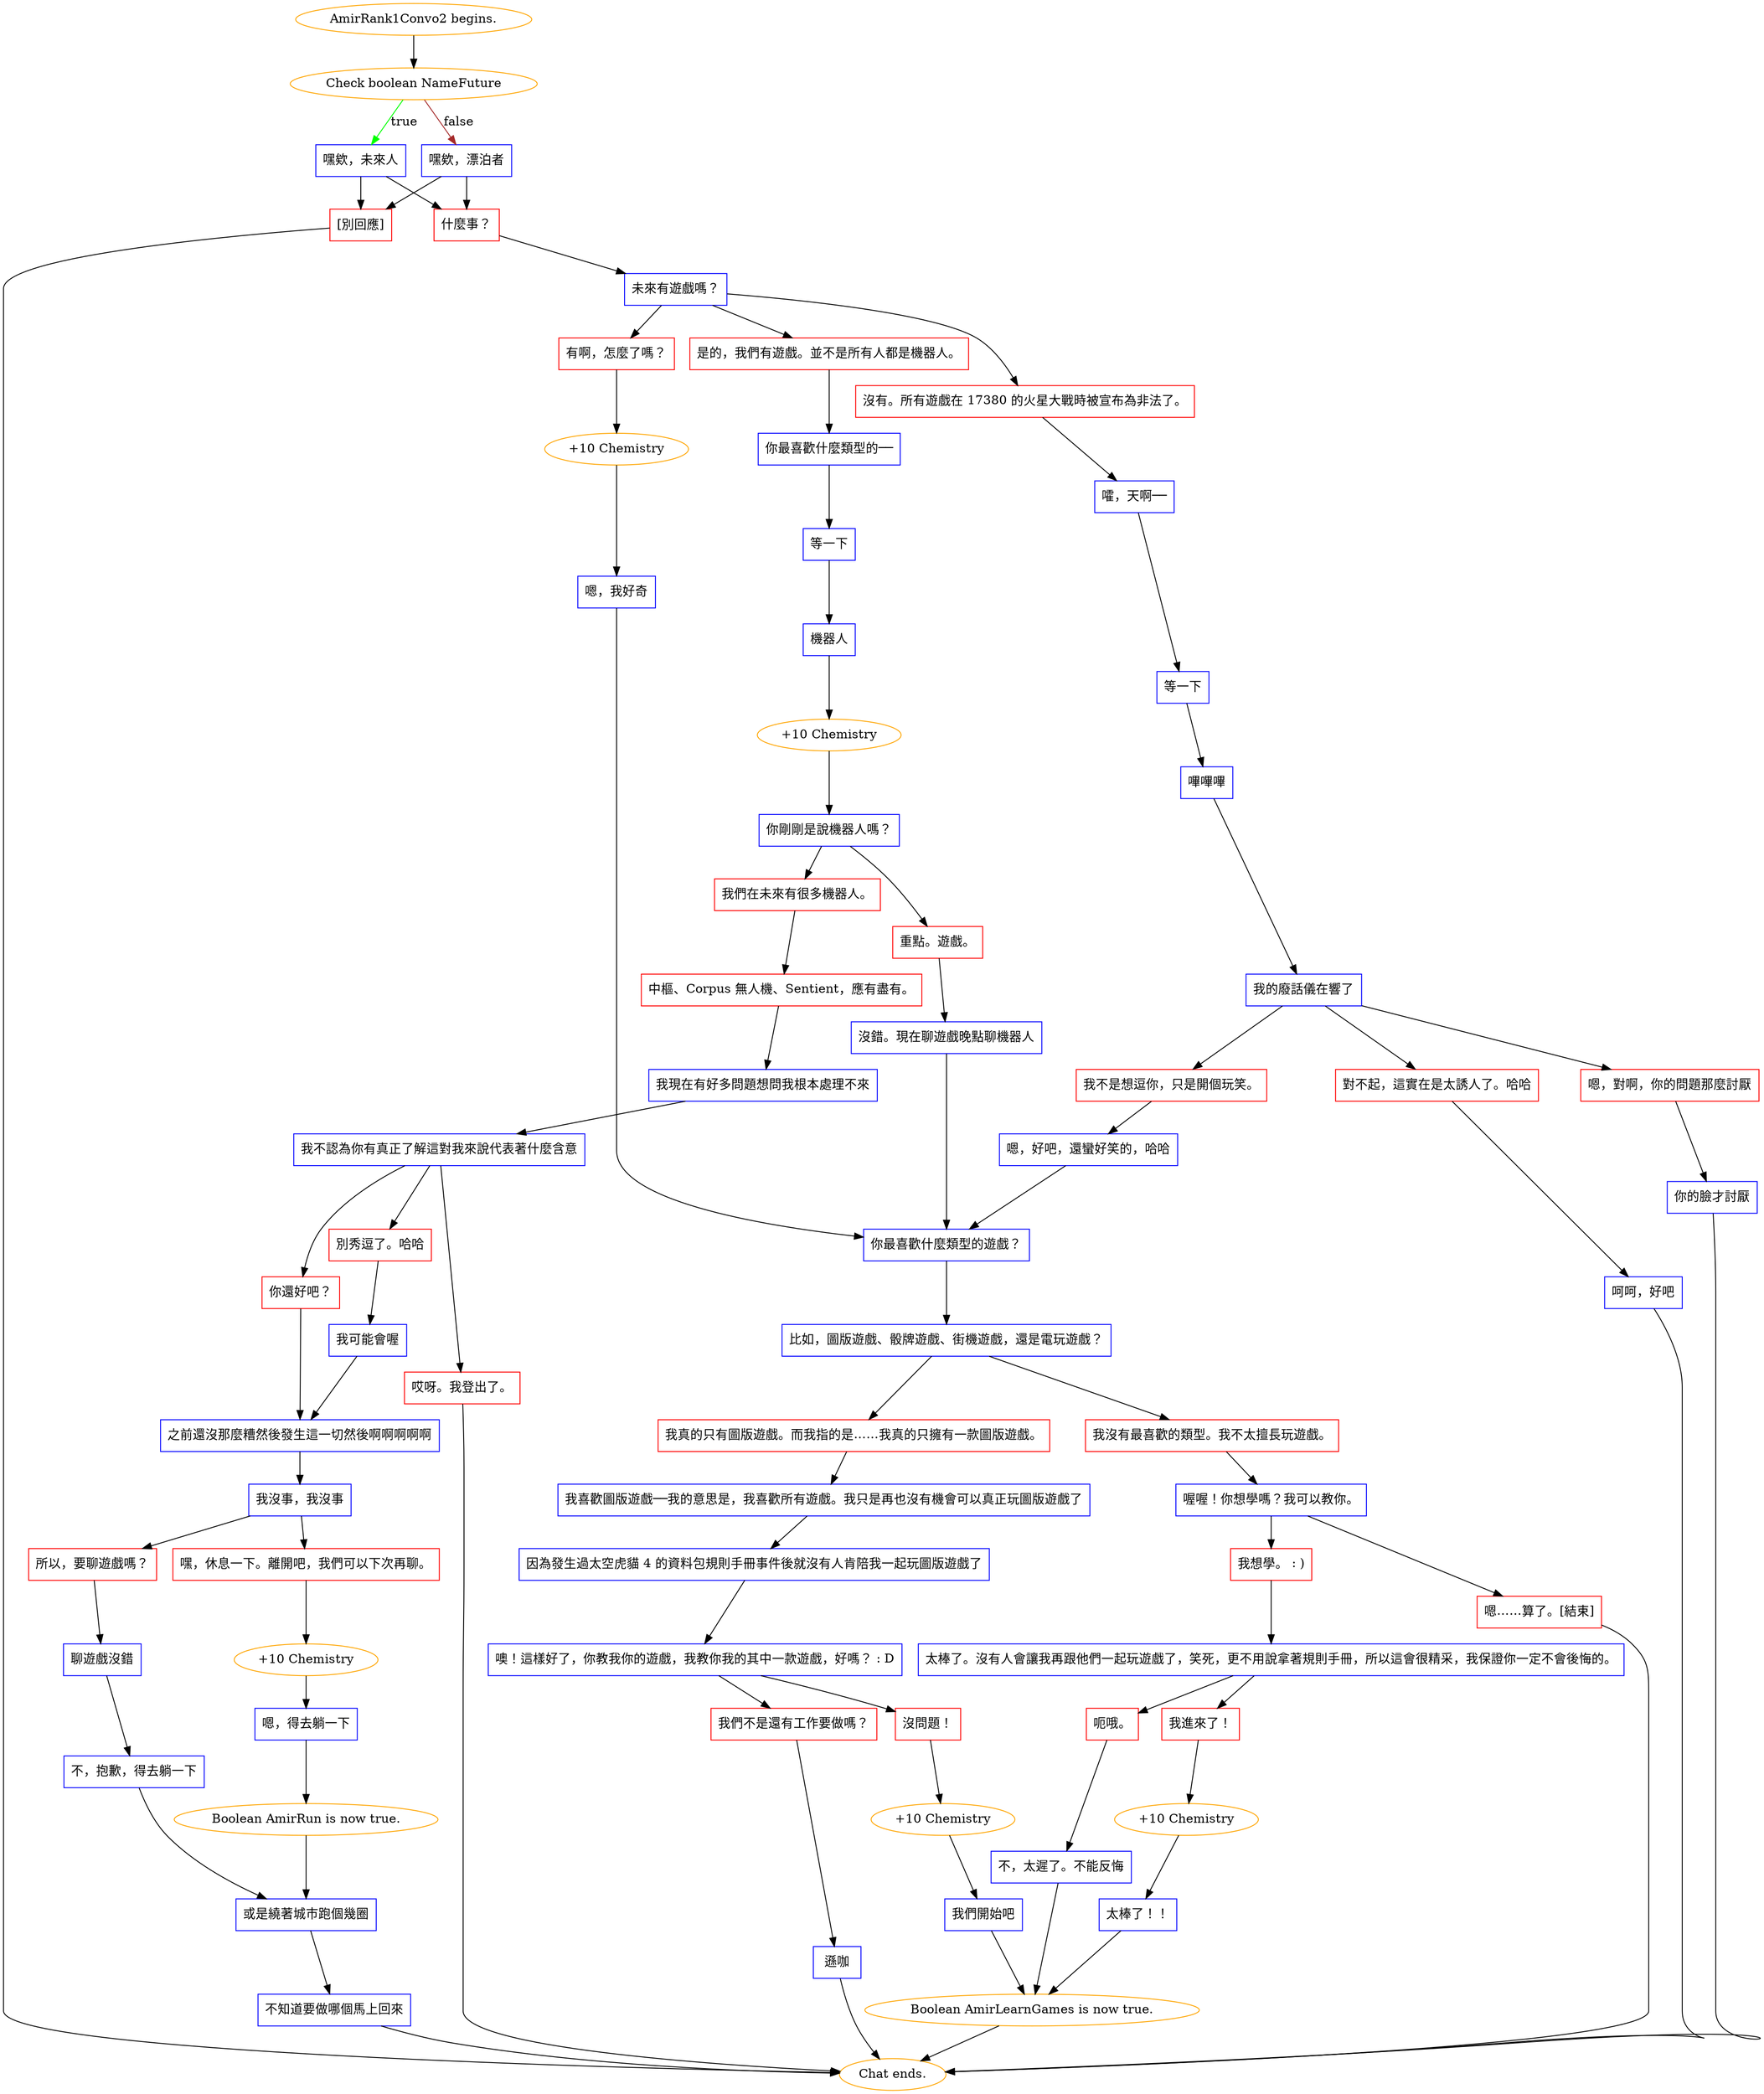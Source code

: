 digraph {
	"AmirRank1Convo2 begins." [color=orange];
		"AmirRank1Convo2 begins." -> j860260689;
	j860260689 [label="Check boolean NameFuture",color=orange];
		j860260689 -> j1473601219 [label=true,color=green];
		j860260689 -> j2600959567 [label=false,color=brown];
	j1473601219 [label="嘿欸，未來人",shape=box,color=blue];
		j1473601219 -> j3143744506;
		j1473601219 -> j1542499985;
	j2600959567 [label="嘿欸，漂泊者",shape=box,color=blue];
		j2600959567 -> j3143744506;
		j2600959567 -> j1542499985;
	j3143744506 [label="什麼事？",shape=box,color=red];
		j3143744506 -> j1180001019;
	j1542499985 [label="[別回應]",shape=box,color=red];
		j1542499985 -> "Chat ends.";
	j1180001019 [label="未來有遊戲嗎？",shape=box,color=blue];
		j1180001019 -> j3053021010;
		j1180001019 -> j3525967416;
		j1180001019 -> j979950372;
	"Chat ends." [color=orange];
	j3053021010 [label="沒有。所有遊戲在 17380 的火星大戰時被宣布為非法了。",shape=box,color=red];
		j3053021010 -> j1897329717;
	j3525967416 [label="有啊，怎麼了嗎？",shape=box,color=red];
		j3525967416 -> j4034484595;
	j979950372 [label="是的，我們有遊戲。並不是所有人都是機器人。",shape=box,color=red];
		j979950372 -> j1833919628;
	j1897329717 [label="嚯，天啊──",shape=box,color=blue];
		j1897329717 -> j365710846;
	j4034484595 [label="+10 Chemistry",color=orange];
		j4034484595 -> j4094598904;
	j1833919628 [label="你最喜歡什麼類型的──",shape=box,color=blue];
		j1833919628 -> j435325090;
	j365710846 [label="等一下",shape=box,color=blue];
		j365710846 -> j3042887200;
	j4094598904 [label="嗯，我好奇",shape=box,color=blue];
		j4094598904 -> j1484775095;
	j435325090 [label="等一下",shape=box,color=blue];
		j435325090 -> j3098253403;
	j3042887200 [label="嗶嗶嗶",shape=box,color=blue];
		j3042887200 -> j2840015597;
	j1484775095 [label="你最喜歡什麼類型的遊戲？",shape=box,color=blue];
		j1484775095 -> j1996747047;
	j3098253403 [label="機器人",shape=box,color=blue];
		j3098253403 -> j64142761;
	j2840015597 [label="我的廢話儀在響了",shape=box,color=blue];
		j2840015597 -> j1260522972;
		j2840015597 -> j3026866219;
		j2840015597 -> j1194042263;
	j1996747047 [label="比如，圖版遊戲、骰牌遊戲、街機遊戲，還是電玩遊戲？",shape=box,color=blue];
		j1996747047 -> j1929440729;
		j1996747047 -> j1977403774;
	j64142761 [label="+10 Chemistry",color=orange];
		j64142761 -> j2459249064;
	j1260522972 [label="嗯，對啊，你的問題那麼討厭",shape=box,color=red];
		j1260522972 -> j2861135377;
	j3026866219 [label="對不起，這實在是太誘人了。哈哈",shape=box,color=red];
		j3026866219 -> j1940839140;
	j1194042263 [label="我不是想逗你，只是開個玩笑。",shape=box,color=red];
		j1194042263 -> j1187076542;
	j1929440729 [label="我真的只有圖版遊戲。而我指的是……我真的只擁有一款圖版遊戲。",shape=box,color=red];
		j1929440729 -> j3323721803;
	j1977403774 [label="我沒有最喜歡的類型。我不太擅長玩遊戲。",shape=box,color=red];
		j1977403774 -> j4260385304;
	j2459249064 [label="你剛剛是說機器人嗎？",shape=box,color=blue];
		j2459249064 -> j1464749472;
		j2459249064 -> j3640349249;
	j2861135377 [label="你的臉才討厭",shape=box,color=blue];
		j2861135377 -> "Chat ends.";
	j1940839140 [label="呵呵，好吧",shape=box,color=blue];
		j1940839140 -> "Chat ends.";
	j1187076542 [label="嗯，好吧，還蠻好笑的，哈哈",shape=box,color=blue];
		j1187076542 -> j1484775095;
	j3323721803 [label="我喜歡圖版遊戲──我的意思是，我喜歡所有遊戲。我只是再也沒有機會可以真正玩圖版遊戲了",shape=box,color=blue];
		j3323721803 -> j2708033292;
	j4260385304 [label="喔喔！你想學嗎？我可以教你。",shape=box,color=blue];
		j4260385304 -> j254623045;
		j4260385304 -> j2867374103;
	j1464749472 [label="重點。遊戲。",shape=box,color=red];
		j1464749472 -> j3114598817;
	j3640349249 [label="我們在未來有很多機器人。",shape=box,color=red];
		j3640349249 -> j2572061497;
	j2708033292 [label="因為發生過太空虎貓 4 的資料包規則手冊事件後就沒有人肯陪我一起玩圖版遊戲了",shape=box,color=blue];
		j2708033292 -> j2589527183;
	j254623045 [label="我想學。 : )",shape=box,color=red];
		j254623045 -> j1778954732;
	j2867374103 [label="嗯……算了。[結束]",shape=box,color=red];
		j2867374103 -> "Chat ends.";
	j3114598817 [label="沒錯。現在聊遊戲晚點聊機器人",shape=box,color=blue];
		j3114598817 -> j1484775095;
	j2572061497 [label="中樞、Corpus 無人機、Sentient，應有盡有。",shape=box,color=red];
		j2572061497 -> j2291252838;
	j2589527183 [label="噢！這樣好了，你教我你的遊戲，我教你我的其中一款遊戲，好嗎？ : D",shape=box,color=blue];
		j2589527183 -> j2381493668;
		j2589527183 -> j736444024;
	j1778954732 [label="太棒了。沒有人會讓我再跟他們一起玩遊戲了，笑死，更不用說拿著規則手冊，所以這會很精采，我保證你一定不會後悔的。",shape=box,color=blue];
		j1778954732 -> j2900326659;
		j1778954732 -> j639208167;
	j2291252838 [label="我現在有好多問題想問我根本處理不來",shape=box,color=blue];
		j2291252838 -> j1951778509;
	j2381493668 [label="沒問題！",shape=box,color=red];
		j2381493668 -> j3212093971;
	j736444024 [label="我們不是還有工作要做嗎？",shape=box,color=red];
		j736444024 -> j258970206;
	j2900326659 [label="呃哦。",shape=box,color=red];
		j2900326659 -> j1160156665;
	j639208167 [label="我進來了！",shape=box,color=red];
		j639208167 -> j2008383081;
	j1951778509 [label="我不認為你有真正了解這對我來說代表著什麼含意",shape=box,color=blue];
		j1951778509 -> j3284042823;
		j1951778509 -> j1281515178;
		j1951778509 -> j3065930577;
	j3212093971 [label="+10 Chemistry",color=orange];
		j3212093971 -> j1134919948;
	j258970206 [label="遜咖",shape=box,color=blue];
		j258970206 -> "Chat ends.";
	j1160156665 [label="不，太遲了。不能反悔",shape=box,color=blue];
		j1160156665 -> j4056981588;
	j2008383081 [label="+10 Chemistry",color=orange];
		j2008383081 -> j2235795433;
	j3284042823 [label="別秀逗了。哈哈",shape=box,color=red];
		j3284042823 -> j3880135511;
	j1281515178 [label="你還好吧？",shape=box,color=red];
		j1281515178 -> j2584039662;
	j3065930577 [label="哎呀。我登出了。",shape=box,color=red];
		j3065930577 -> "Chat ends.";
	j1134919948 [label="我們開始吧",shape=box,color=blue];
		j1134919948 -> j4056981588;
	j4056981588 [label="Boolean AmirLearnGames is now true.",color=orange];
		j4056981588 -> "Chat ends.";
	j2235795433 [label="太棒了！！",shape=box,color=blue];
		j2235795433 -> j4056981588;
	j3880135511 [label="我可能會喔",shape=box,color=blue];
		j3880135511 -> j2584039662;
	j2584039662 [label="之前還沒那麼糟然後發生這一切然後啊啊啊啊啊",shape=box,color=blue];
		j2584039662 -> j848291502;
	j848291502 [label="我沒事，我沒事",shape=box,color=blue];
		j848291502 -> j326329460;
		j848291502 -> j3809266352;
	j326329460 [label="所以，要聊遊戲嗎？",shape=box,color=red];
		j326329460 -> j468699572;
	j3809266352 [label="嘿，休息一下。離開吧，我們可以下次再聊。",shape=box,color=red];
		j3809266352 -> j4253597981;
	j468699572 [label="聊遊戲沒錯",shape=box,color=blue];
		j468699572 -> j2822843843;
	j4253597981 [label="+10 Chemistry",color=orange];
		j4253597981 -> j4087380855;
	j2822843843 [label="不，抱歉，得去躺一下",shape=box,color=blue];
		j2822843843 -> j510437;
	j4087380855 [label="嗯，得去躺一下",shape=box,color=blue];
		j4087380855 -> j3798876420;
	j510437 [label="或是繞著城市跑個幾圈",shape=box,color=blue];
		j510437 -> j1040459095;
	j3798876420 [label="Boolean AmirRun is now true.",color=orange];
		j3798876420 -> j510437;
	j1040459095 [label="不知道要做哪個馬上回來",shape=box,color=blue];
		j1040459095 -> "Chat ends.";
}